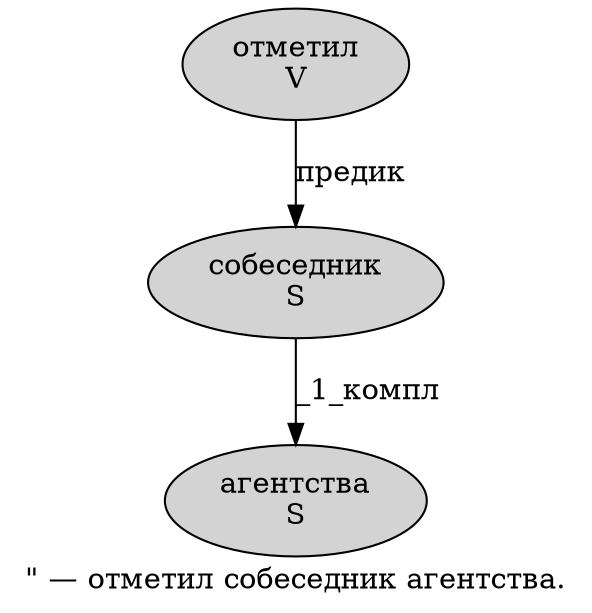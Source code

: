 digraph SENTENCE_164 {
	graph [label="\" — отметил собеседник агентства."]
	node [style=filled]
		2 [label="отметил
V" color="" fillcolor=lightgray penwidth=1 shape=ellipse]
		3 [label="собеседник
S" color="" fillcolor=lightgray penwidth=1 shape=ellipse]
		4 [label="агентства
S" color="" fillcolor=lightgray penwidth=1 shape=ellipse]
			3 -> 4 [label="_1_компл"]
			2 -> 3 [label="предик"]
}